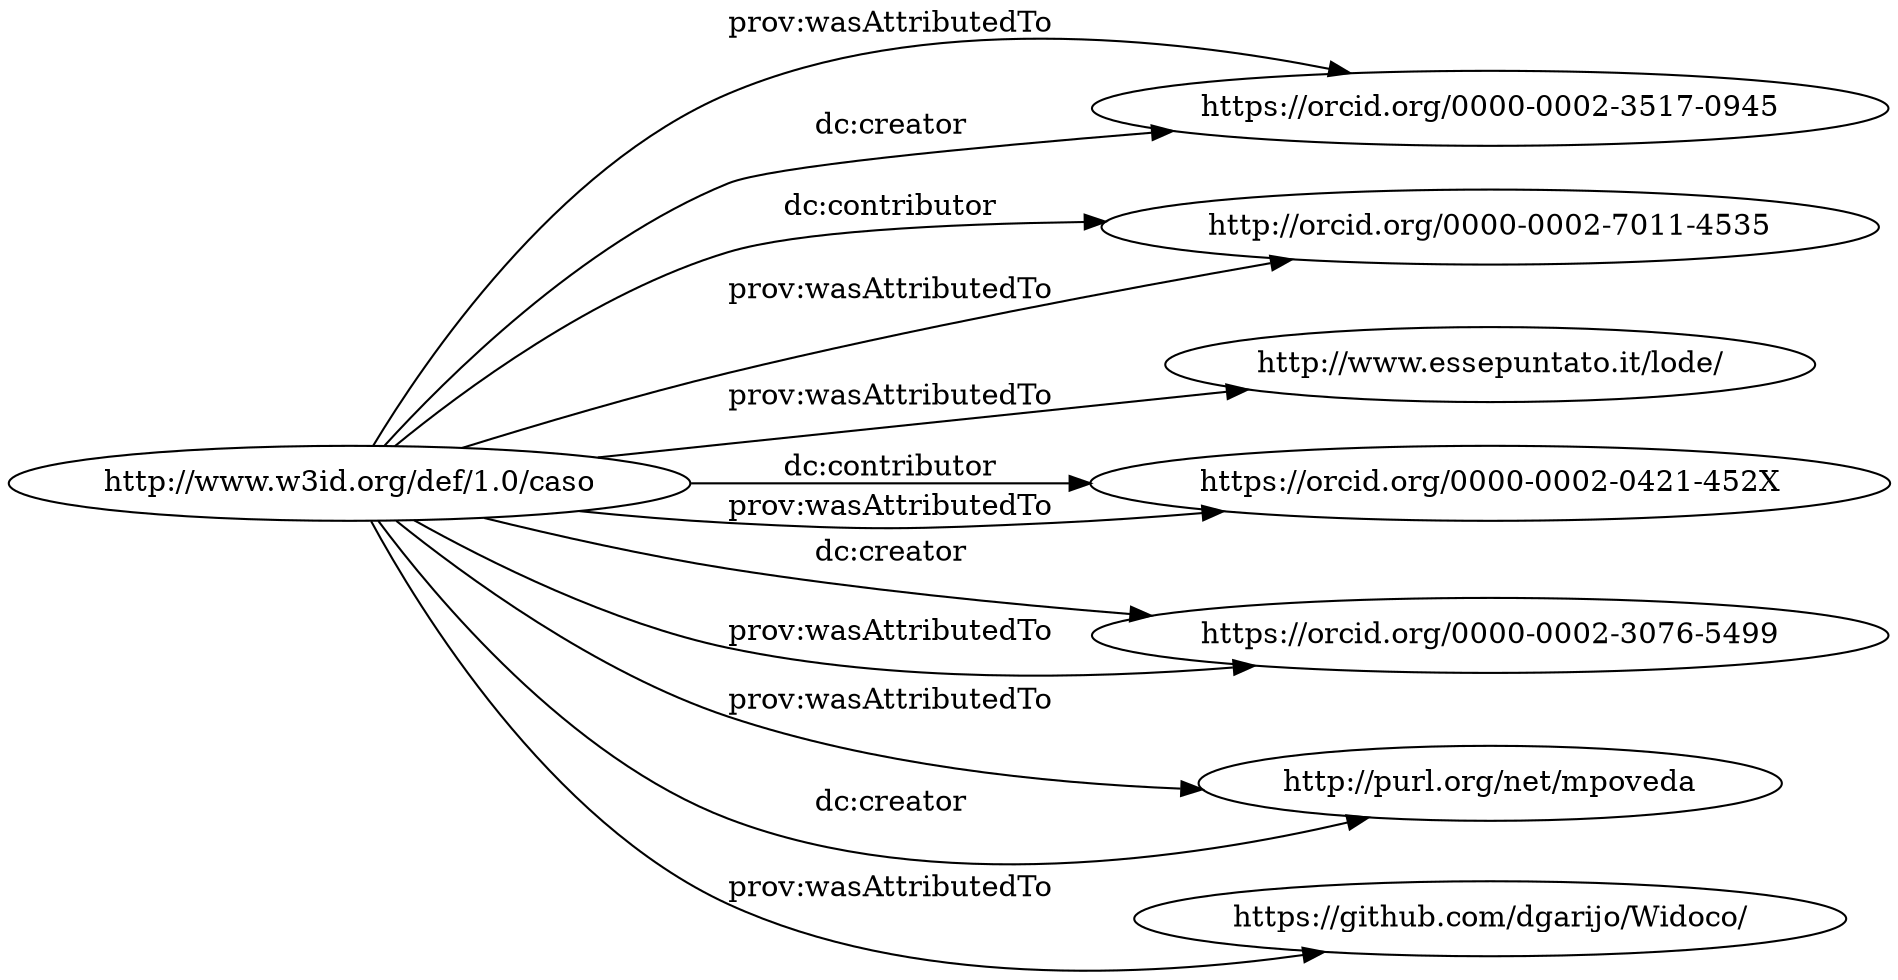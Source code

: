 digraph ar2dtool_diagram { 
rankdir=LR;
size="1501"
	"http://www.w3id.org/def/1.0/caso" -> "https://orcid.org/0000-0002-3517-0945" [ label = "prov:wasAttributedTo" ];
	"http://www.w3id.org/def/1.0/caso" -> "http://orcid.org/0000-0002-7011-4535" [ label = "dc:contributor" ];
	"http://www.w3id.org/def/1.0/caso" -> "http://www.essepuntato.it/lode/" [ label = "prov:wasAttributedTo" ];
	"http://www.w3id.org/def/1.0/caso" -> "https://orcid.org/0000-0002-0421-452X" [ label = "dc:contributor" ];
	"http://www.w3id.org/def/1.0/caso" -> "https://orcid.org/0000-0002-3076-5499" [ label = "dc:creator" ];
	"http://www.w3id.org/def/1.0/caso" -> "https://orcid.org/0000-0002-0421-452X" [ label = "prov:wasAttributedTo" ];
	"http://www.w3id.org/def/1.0/caso" -> "https://orcid.org/0000-0002-3517-0945" [ label = "dc:creator" ];
	"http://www.w3id.org/def/1.0/caso" -> "http://purl.org/net/mpoveda" [ label = "prov:wasAttributedTo" ];
	"http://www.w3id.org/def/1.0/caso" -> "http://purl.org/net/mpoveda" [ label = "dc:creator" ];
	"http://www.w3id.org/def/1.0/caso" -> "https://orcid.org/0000-0002-3076-5499" [ label = "prov:wasAttributedTo" ];
	"http://www.w3id.org/def/1.0/caso" -> "https://github.com/dgarijo/Widoco/" [ label = "prov:wasAttributedTo" ];
	"http://www.w3id.org/def/1.0/caso" -> "http://orcid.org/0000-0002-7011-4535" [ label = "prov:wasAttributedTo" ];

}
